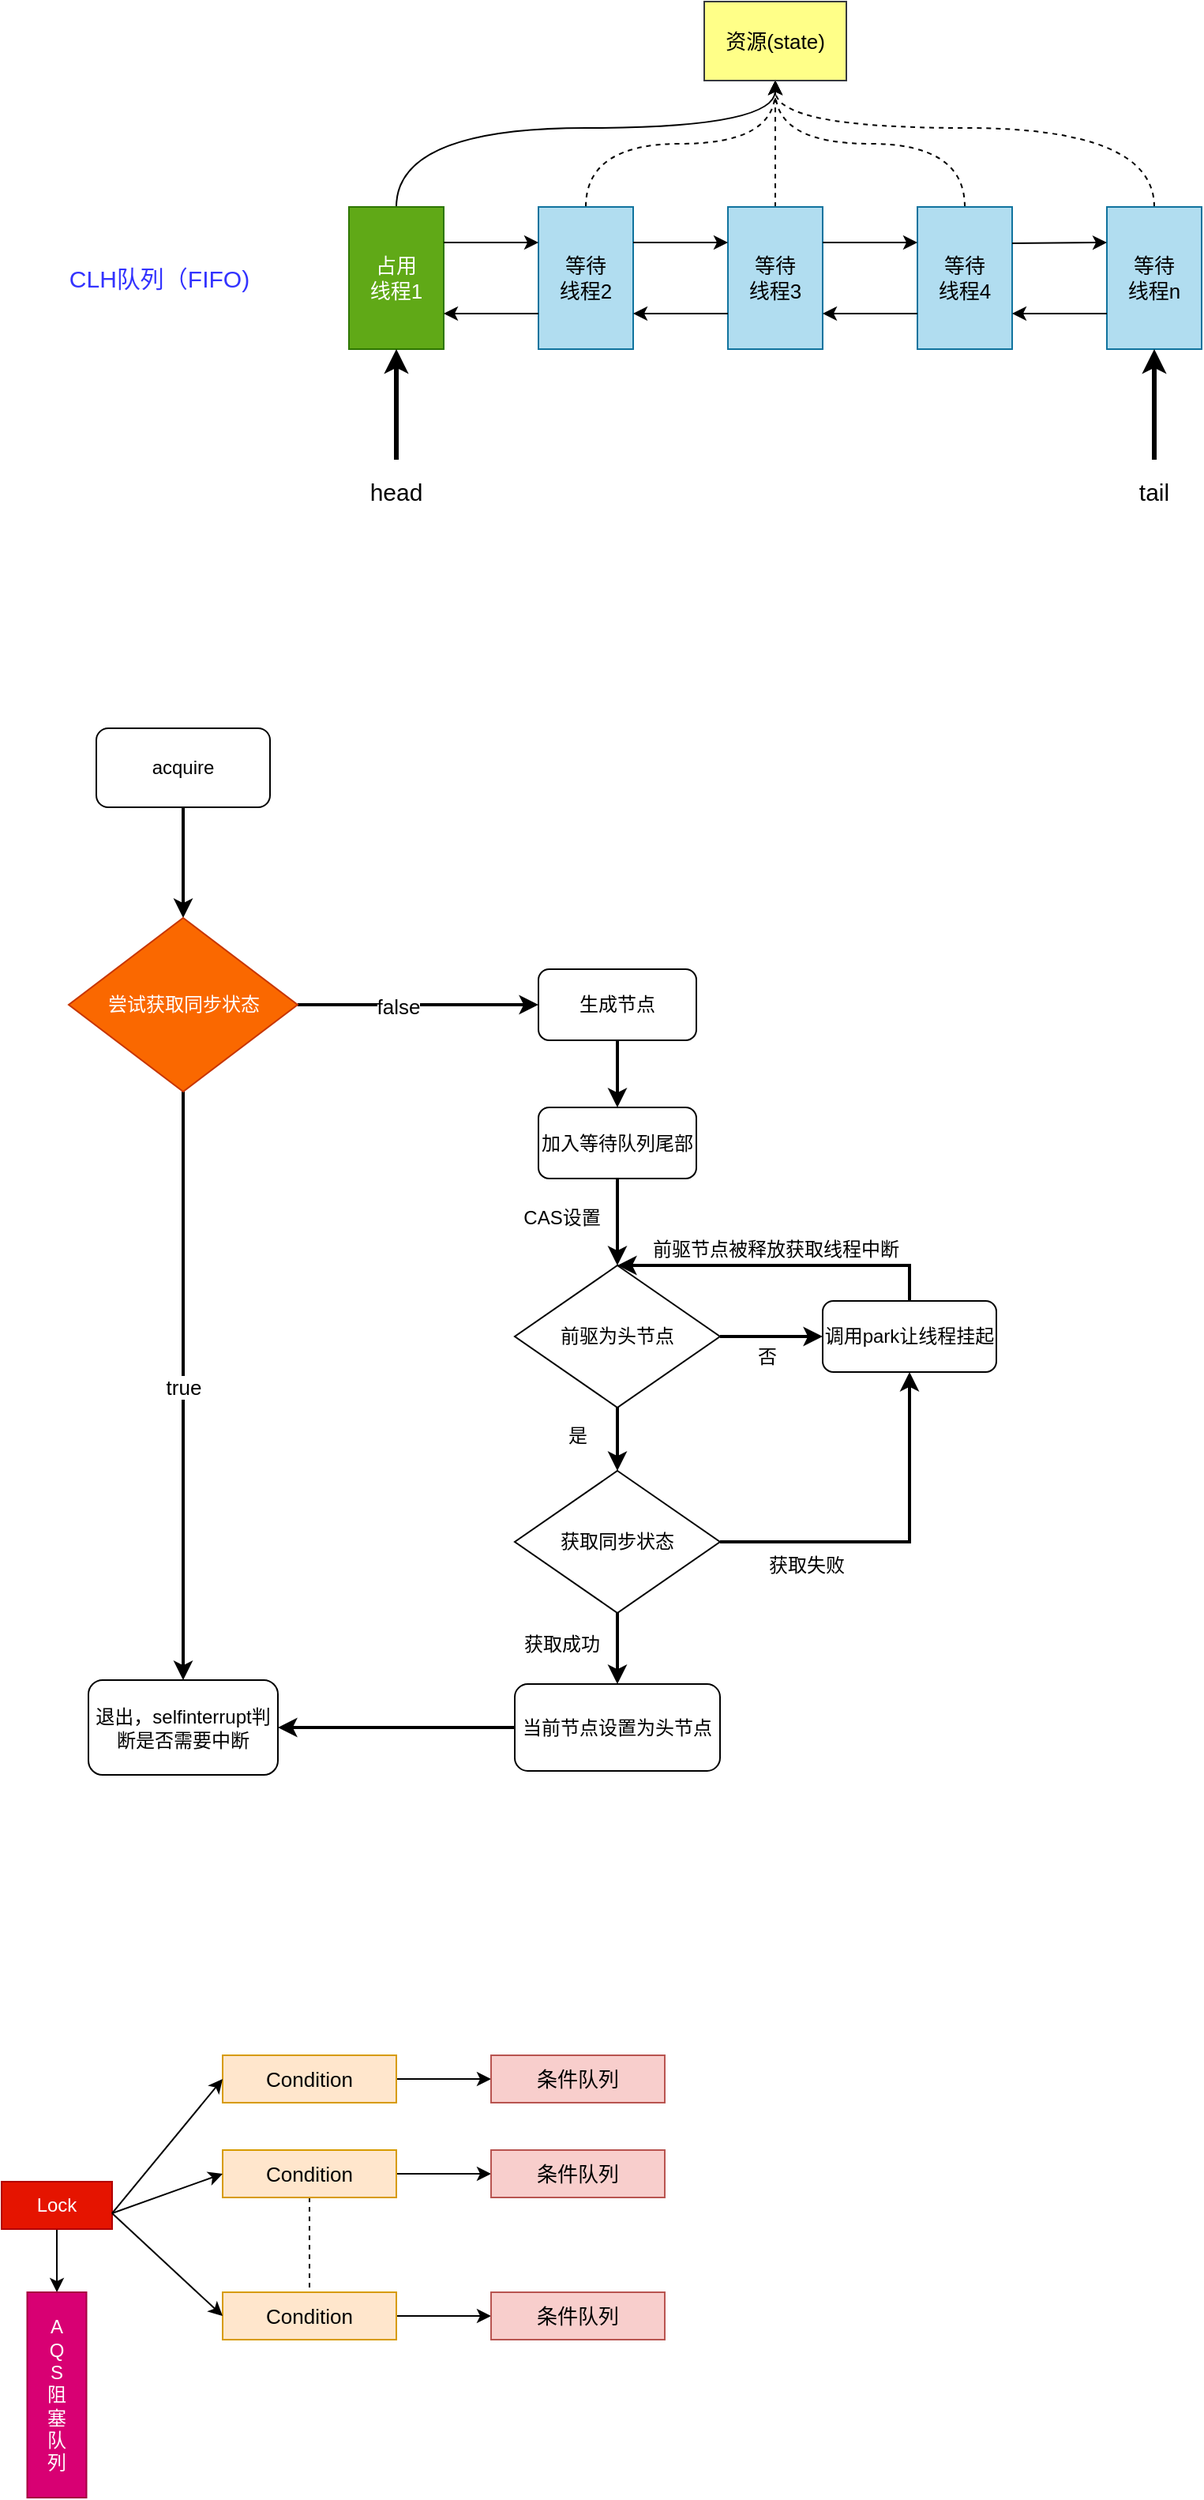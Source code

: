 <mxfile version="14.1.8" type="device"><diagram id="vTgRGweDW-EyymT0D44q" name="第 1 页"><mxGraphModel dx="1038" dy="647" grid="1" gridSize="10" guides="1" tooltips="1" connect="1" arrows="1" fold="1" page="0" pageScale="1" pageWidth="827" pageHeight="1169" math="0" shadow="0"><root><mxCell id="0"/><mxCell id="1" parent="0"/><mxCell id="oqH1iWkLEHhNMdhnEWxy-17" style="edgeStyle=orthogonalEdgeStyle;orthogonalLoop=1;jettySize=auto;html=1;entryX=0.5;entryY=1;entryDx=0;entryDy=0;curved=1;" edge="1" parent="1" source="oqH1iWkLEHhNMdhnEWxy-1" target="oqH1iWkLEHhNMdhnEWxy-16"><mxGeometry relative="1" as="geometry"><Array as="points"><mxPoint x="290" y="190"/><mxPoint x="530" y="190"/></Array></mxGeometry></mxCell><mxCell id="oqH1iWkLEHhNMdhnEWxy-1" value="&lt;font style=&quot;font-size: 13px&quot;&gt;占用&lt;br&gt;线程1&lt;/font&gt;" style="rounded=0;whiteSpace=wrap;html=1;fillColor=#60a917;strokeColor=#2D7600;fontColor=#ffffff;" vertex="1" parent="1"><mxGeometry x="260" y="240" width="60" height="90" as="geometry"/></mxCell><mxCell id="oqH1iWkLEHhNMdhnEWxy-18" style="edgeStyle=orthogonalEdgeStyle;curved=1;orthogonalLoop=1;jettySize=auto;html=1;entryX=0.5;entryY=1;entryDx=0;entryDy=0;dashed=1;" edge="1" parent="1" source="oqH1iWkLEHhNMdhnEWxy-2" target="oqH1iWkLEHhNMdhnEWxy-16"><mxGeometry relative="1" as="geometry"><Array as="points"><mxPoint x="410" y="200"/><mxPoint x="530" y="200"/></Array></mxGeometry></mxCell><mxCell id="oqH1iWkLEHhNMdhnEWxy-2" value="&lt;font style=&quot;font-size: 13px&quot;&gt;等待&lt;br&gt;线程2&lt;/font&gt;" style="rounded=0;whiteSpace=wrap;html=1;fillColor=#b1ddf0;strokeColor=#10739e;" vertex="1" parent="1"><mxGeometry x="380" y="240" width="60" height="90" as="geometry"/></mxCell><mxCell id="oqH1iWkLEHhNMdhnEWxy-19" style="edgeStyle=orthogonalEdgeStyle;curved=1;orthogonalLoop=1;jettySize=auto;html=1;entryX=0.5;entryY=1;entryDx=0;entryDy=0;dashed=1;" edge="1" parent="1" source="oqH1iWkLEHhNMdhnEWxy-3" target="oqH1iWkLEHhNMdhnEWxy-16"><mxGeometry relative="1" as="geometry"/></mxCell><mxCell id="oqH1iWkLEHhNMdhnEWxy-3" value="&lt;font style=&quot;font-size: 13px&quot;&gt;等待&lt;br&gt;线程3&lt;/font&gt;" style="rounded=0;whiteSpace=wrap;html=1;fillColor=#b1ddf0;strokeColor=#10739e;" vertex="1" parent="1"><mxGeometry x="500" y="240" width="60" height="90" as="geometry"/></mxCell><mxCell id="oqH1iWkLEHhNMdhnEWxy-20" style="edgeStyle=orthogonalEdgeStyle;curved=1;orthogonalLoop=1;jettySize=auto;html=1;entryX=0.5;entryY=1;entryDx=0;entryDy=0;dashed=1;" edge="1" parent="1" source="oqH1iWkLEHhNMdhnEWxy-5" target="oqH1iWkLEHhNMdhnEWxy-16"><mxGeometry relative="1" as="geometry"><Array as="points"><mxPoint x="650" y="200"/><mxPoint x="530" y="200"/></Array></mxGeometry></mxCell><mxCell id="oqH1iWkLEHhNMdhnEWxy-5" value="&lt;font style=&quot;font-size: 13px&quot;&gt;等待&lt;br&gt;线程4&lt;/font&gt;" style="rounded=0;whiteSpace=wrap;html=1;fillColor=#b1ddf0;strokeColor=#10739e;" vertex="1" parent="1"><mxGeometry x="620" y="240" width="60" height="90" as="geometry"/></mxCell><mxCell id="oqH1iWkLEHhNMdhnEWxy-21" style="edgeStyle=orthogonalEdgeStyle;curved=1;orthogonalLoop=1;jettySize=auto;html=1;entryX=0.5;entryY=1;entryDx=0;entryDy=0;dashed=1;" edge="1" parent="1" source="oqH1iWkLEHhNMdhnEWxy-6" target="oqH1iWkLEHhNMdhnEWxy-16"><mxGeometry relative="1" as="geometry"><Array as="points"><mxPoint x="770" y="190"/><mxPoint x="530" y="190"/></Array></mxGeometry></mxCell><mxCell id="oqH1iWkLEHhNMdhnEWxy-6" value="&lt;font style=&quot;font-size: 13px&quot;&gt;等待&lt;br&gt;线程n&lt;/font&gt;" style="rounded=0;whiteSpace=wrap;html=1;fillColor=#b1ddf0;strokeColor=#10739e;" vertex="1" parent="1"><mxGeometry x="740" y="240" width="60" height="90" as="geometry"/></mxCell><mxCell id="oqH1iWkLEHhNMdhnEWxy-7" value="" style="endArrow=classic;html=1;exitX=1;exitY=0.25;exitDx=0;exitDy=0;entryX=0;entryY=0.25;entryDx=0;entryDy=0;" edge="1" parent="1" source="oqH1iWkLEHhNMdhnEWxy-1" target="oqH1iWkLEHhNMdhnEWxy-2"><mxGeometry width="50" height="50" relative="1" as="geometry"><mxPoint x="260" y="190" as="sourcePoint"/><mxPoint x="310" y="140" as="targetPoint"/></mxGeometry></mxCell><mxCell id="oqH1iWkLEHhNMdhnEWxy-9" value="" style="endArrow=classic;html=1;exitX=1;exitY=0.25;exitDx=0;exitDy=0;entryX=0;entryY=0.25;entryDx=0;entryDy=0;" edge="1" parent="1" source="oqH1iWkLEHhNMdhnEWxy-2" target="oqH1iWkLEHhNMdhnEWxy-3"><mxGeometry width="50" height="50" relative="1" as="geometry"><mxPoint x="510" y="200" as="sourcePoint"/><mxPoint x="560" y="150" as="targetPoint"/></mxGeometry></mxCell><mxCell id="oqH1iWkLEHhNMdhnEWxy-10" value="" style="endArrow=classic;html=1;exitX=1;exitY=0.25;exitDx=0;exitDy=0;entryX=0;entryY=0.25;entryDx=0;entryDy=0;" edge="1" parent="1" source="oqH1iWkLEHhNMdhnEWxy-3" target="oqH1iWkLEHhNMdhnEWxy-5"><mxGeometry width="50" height="50" relative="1" as="geometry"><mxPoint x="570" y="230" as="sourcePoint"/><mxPoint x="620" y="180" as="targetPoint"/></mxGeometry></mxCell><mxCell id="oqH1iWkLEHhNMdhnEWxy-11" value="" style="endArrow=classic;html=1;entryX=0;entryY=0.25;entryDx=0;entryDy=0;" edge="1" parent="1" target="oqH1iWkLEHhNMdhnEWxy-6"><mxGeometry width="50" height="50" relative="1" as="geometry"><mxPoint x="680" y="263" as="sourcePoint"/><mxPoint x="770" y="170" as="targetPoint"/></mxGeometry></mxCell><mxCell id="oqH1iWkLEHhNMdhnEWxy-12" value="" style="endArrow=classic;html=1;entryX=1;entryY=0.75;entryDx=0;entryDy=0;exitX=0;exitY=0.75;exitDx=0;exitDy=0;" edge="1" parent="1" source="oqH1iWkLEHhNMdhnEWxy-2" target="oqH1iWkLEHhNMdhnEWxy-1"><mxGeometry width="50" height="50" relative="1" as="geometry"><mxPoint x="390" y="430" as="sourcePoint"/><mxPoint x="440" y="380" as="targetPoint"/></mxGeometry></mxCell><mxCell id="oqH1iWkLEHhNMdhnEWxy-13" value="" style="endArrow=classic;html=1;entryX=1;entryY=0.75;entryDx=0;entryDy=0;exitX=0;exitY=0.75;exitDx=0;exitDy=0;" edge="1" parent="1" source="oqH1iWkLEHhNMdhnEWxy-3" target="oqH1iWkLEHhNMdhnEWxy-2"><mxGeometry width="50" height="50" relative="1" as="geometry"><mxPoint x="520" y="430" as="sourcePoint"/><mxPoint x="570" y="380" as="targetPoint"/></mxGeometry></mxCell><mxCell id="oqH1iWkLEHhNMdhnEWxy-14" value="" style="endArrow=classic;html=1;entryX=1;entryY=0.75;entryDx=0;entryDy=0;exitX=0;exitY=0.75;exitDx=0;exitDy=0;" edge="1" parent="1" source="oqH1iWkLEHhNMdhnEWxy-5" target="oqH1iWkLEHhNMdhnEWxy-3"><mxGeometry width="50" height="50" relative="1" as="geometry"><mxPoint x="650" y="410" as="sourcePoint"/><mxPoint x="700" y="360" as="targetPoint"/></mxGeometry></mxCell><mxCell id="oqH1iWkLEHhNMdhnEWxy-15" value="" style="endArrow=classic;html=1;entryX=1;entryY=0.75;entryDx=0;entryDy=0;exitX=0;exitY=0.75;exitDx=0;exitDy=0;" edge="1" parent="1" source="oqH1iWkLEHhNMdhnEWxy-6" target="oqH1iWkLEHhNMdhnEWxy-5"><mxGeometry width="50" height="50" relative="1" as="geometry"><mxPoint x="740" y="420" as="sourcePoint"/><mxPoint x="790" y="370" as="targetPoint"/></mxGeometry></mxCell><mxCell id="oqH1iWkLEHhNMdhnEWxy-16" value="&lt;font style=&quot;font-size: 13px&quot;&gt;资源(state)&lt;/font&gt;" style="rounded=0;whiteSpace=wrap;html=1;fillColor=#ffff88;strokeColor=#36393d;" vertex="1" parent="1"><mxGeometry x="485" y="110" width="90" height="50" as="geometry"/></mxCell><mxCell id="oqH1iWkLEHhNMdhnEWxy-22" value="" style="endArrow=classic;html=1;entryX=0.5;entryY=1;entryDx=0;entryDy=0;rounded=0;strokeWidth=3;" edge="1" parent="1" target="oqH1iWkLEHhNMdhnEWxy-1"><mxGeometry width="50" height="50" relative="1" as="geometry"><mxPoint x="290" y="400" as="sourcePoint"/><mxPoint x="340" y="390" as="targetPoint"/></mxGeometry></mxCell><mxCell id="oqH1iWkLEHhNMdhnEWxy-24" value="" style="endArrow=classic;html=1;strokeWidth=3;entryX=0.5;entryY=1;entryDx=0;entryDy=0;" edge="1" parent="1" target="oqH1iWkLEHhNMdhnEWxy-6"><mxGeometry width="50" height="50" relative="1" as="geometry"><mxPoint x="770" y="400" as="sourcePoint"/><mxPoint x="790" y="370" as="targetPoint"/></mxGeometry></mxCell><mxCell id="oqH1iWkLEHhNMdhnEWxy-25" value="&lt;font style=&quot;font-size: 15px&quot;&gt;head&lt;/font&gt;" style="text;html=1;strokeColor=none;fillColor=none;align=center;verticalAlign=middle;whiteSpace=wrap;rounded=0;" vertex="1" parent="1"><mxGeometry x="270" y="410" width="40" height="20" as="geometry"/></mxCell><mxCell id="oqH1iWkLEHhNMdhnEWxy-26" value="&lt;font style=&quot;font-size: 15px&quot;&gt;tail&lt;/font&gt;" style="text;html=1;strokeColor=none;fillColor=none;align=center;verticalAlign=middle;whiteSpace=wrap;rounded=0;" vertex="1" parent="1"><mxGeometry x="750" y="410" width="40" height="20" as="geometry"/></mxCell><mxCell id="oqH1iWkLEHhNMdhnEWxy-27" value="&lt;font style=&quot;font-size: 15px&quot; color=&quot;#3333ff&quot;&gt;CLH队列（FIFO)&lt;/font&gt;" style="text;html=1;strokeColor=none;fillColor=none;align=center;verticalAlign=middle;whiteSpace=wrap;rounded=0;" vertex="1" parent="1"><mxGeometry x="80" y="260" width="120" height="50" as="geometry"/></mxCell><mxCell id="oqH1iWkLEHhNMdhnEWxy-32" style="edgeStyle=orthogonalEdgeStyle;rounded=0;orthogonalLoop=1;jettySize=auto;html=1;entryX=0.5;entryY=0;entryDx=0;entryDy=0;strokeWidth=2;" edge="1" parent="1" source="oqH1iWkLEHhNMdhnEWxy-28" target="oqH1iWkLEHhNMdhnEWxy-29"><mxGeometry relative="1" as="geometry"/></mxCell><mxCell id="oqH1iWkLEHhNMdhnEWxy-28" value="acquire" style="rounded=1;whiteSpace=wrap;html=1;" vertex="1" parent="1"><mxGeometry x="100" y="570" width="110" height="50" as="geometry"/></mxCell><mxCell id="oqH1iWkLEHhNMdhnEWxy-31" value="&lt;font style=&quot;font-size: 13px&quot;&gt;true&lt;/font&gt;" style="edgeStyle=orthogonalEdgeStyle;rounded=0;orthogonalLoop=1;jettySize=auto;html=1;entryX=0.5;entryY=0;entryDx=0;entryDy=0;strokeWidth=2;" edge="1" parent="1" source="oqH1iWkLEHhNMdhnEWxy-29" target="oqH1iWkLEHhNMdhnEWxy-30"><mxGeometry relative="1" as="geometry"/></mxCell><mxCell id="oqH1iWkLEHhNMdhnEWxy-34" style="edgeStyle=orthogonalEdgeStyle;rounded=0;orthogonalLoop=1;jettySize=auto;html=1;entryX=0;entryY=0.5;entryDx=0;entryDy=0;strokeWidth=2;" edge="1" parent="1" source="oqH1iWkLEHhNMdhnEWxy-29" target="oqH1iWkLEHhNMdhnEWxy-33"><mxGeometry relative="1" as="geometry"/></mxCell><mxCell id="oqH1iWkLEHhNMdhnEWxy-35" value="&lt;font style=&quot;font-size: 13px&quot;&gt;false&lt;/font&gt;" style="edgeLabel;html=1;align=center;verticalAlign=middle;resizable=0;points=[];" vertex="1" connectable="0" parent="oqH1iWkLEHhNMdhnEWxy-34"><mxGeometry x="-0.167" y="-1" relative="1" as="geometry"><mxPoint as="offset"/></mxGeometry></mxCell><mxCell id="oqH1iWkLEHhNMdhnEWxy-29" value="尝试获取同步状态" style="rhombus;whiteSpace=wrap;html=1;fillColor=#fa6800;strokeColor=#C73500;fontColor=#ffffff;" vertex="1" parent="1"><mxGeometry x="82.5" y="690" width="145" height="110" as="geometry"/></mxCell><mxCell id="oqH1iWkLEHhNMdhnEWxy-30" value="退出，selfinterrupt判断是否需要中断" style="rounded=1;whiteSpace=wrap;html=1;" vertex="1" parent="1"><mxGeometry x="95" y="1172.5" width="120" height="60" as="geometry"/></mxCell><mxCell id="oqH1iWkLEHhNMdhnEWxy-37" value="" style="edgeStyle=orthogonalEdgeStyle;rounded=0;orthogonalLoop=1;jettySize=auto;html=1;strokeWidth=2;" edge="1" parent="1" source="oqH1iWkLEHhNMdhnEWxy-33" target="oqH1iWkLEHhNMdhnEWxy-36"><mxGeometry relative="1" as="geometry"/></mxCell><mxCell id="oqH1iWkLEHhNMdhnEWxy-33" value="生成节点" style="rounded=1;whiteSpace=wrap;html=1;" vertex="1" parent="1"><mxGeometry x="380" y="722.5" width="100" height="45" as="geometry"/></mxCell><mxCell id="oqH1iWkLEHhNMdhnEWxy-40" value="" style="edgeStyle=orthogonalEdgeStyle;rounded=0;orthogonalLoop=1;jettySize=auto;html=1;strokeWidth=2;" edge="1" parent="1" source="oqH1iWkLEHhNMdhnEWxy-36" target="oqH1iWkLEHhNMdhnEWxy-38"><mxGeometry relative="1" as="geometry"/></mxCell><mxCell id="oqH1iWkLEHhNMdhnEWxy-36" value="加入等待队列尾部" style="rounded=1;whiteSpace=wrap;html=1;" vertex="1" parent="1"><mxGeometry x="380" y="810" width="100" height="45" as="geometry"/></mxCell><mxCell id="oqH1iWkLEHhNMdhnEWxy-41" value="" style="edgeStyle=orthogonalEdgeStyle;rounded=0;orthogonalLoop=1;jettySize=auto;html=1;strokeWidth=2;" edge="1" parent="1" source="oqH1iWkLEHhNMdhnEWxy-38" target="oqH1iWkLEHhNMdhnEWxy-39"><mxGeometry relative="1" as="geometry"/></mxCell><mxCell id="oqH1iWkLEHhNMdhnEWxy-49" style="edgeStyle=orthogonalEdgeStyle;rounded=0;orthogonalLoop=1;jettySize=auto;html=1;entryX=0;entryY=0.5;entryDx=0;entryDy=0;strokeWidth=2;" edge="1" parent="1" source="oqH1iWkLEHhNMdhnEWxy-38" target="oqH1iWkLEHhNMdhnEWxy-42"><mxGeometry relative="1" as="geometry"/></mxCell><mxCell id="oqH1iWkLEHhNMdhnEWxy-38" value="前驱为头节点" style="rhombus;whiteSpace=wrap;html=1;" vertex="1" parent="1"><mxGeometry x="365" y="910" width="130" height="90" as="geometry"/></mxCell><mxCell id="oqH1iWkLEHhNMdhnEWxy-45" value="" style="edgeStyle=orthogonalEdgeStyle;rounded=0;orthogonalLoop=1;jettySize=auto;html=1;strokeWidth=2;" edge="1" parent="1" source="oqH1iWkLEHhNMdhnEWxy-39" target="oqH1iWkLEHhNMdhnEWxy-43"><mxGeometry relative="1" as="geometry"/></mxCell><mxCell id="oqH1iWkLEHhNMdhnEWxy-48" style="edgeStyle=orthogonalEdgeStyle;rounded=0;orthogonalLoop=1;jettySize=auto;html=1;entryX=0.5;entryY=1;entryDx=0;entryDy=0;strokeWidth=2;" edge="1" parent="1" source="oqH1iWkLEHhNMdhnEWxy-39" target="oqH1iWkLEHhNMdhnEWxy-42"><mxGeometry relative="1" as="geometry"/></mxCell><mxCell id="oqH1iWkLEHhNMdhnEWxy-39" value="获取同步状态" style="rhombus;whiteSpace=wrap;html=1;" vertex="1" parent="1"><mxGeometry x="365" y="1040" width="130" height="90" as="geometry"/></mxCell><mxCell id="oqH1iWkLEHhNMdhnEWxy-52" style="edgeStyle=orthogonalEdgeStyle;rounded=0;orthogonalLoop=1;jettySize=auto;html=1;entryX=0.5;entryY=0;entryDx=0;entryDy=0;strokeWidth=2;" edge="1" parent="1" source="oqH1iWkLEHhNMdhnEWxy-42" target="oqH1iWkLEHhNMdhnEWxy-38"><mxGeometry relative="1" as="geometry"><Array as="points"><mxPoint x="615" y="910"/></Array></mxGeometry></mxCell><mxCell id="oqH1iWkLEHhNMdhnEWxy-42" value="调用park让线程挂起" style="rounded=1;whiteSpace=wrap;html=1;" vertex="1" parent="1"><mxGeometry x="560" y="932.5" width="110" height="45" as="geometry"/></mxCell><mxCell id="oqH1iWkLEHhNMdhnEWxy-44" style="edgeStyle=orthogonalEdgeStyle;rounded=0;orthogonalLoop=1;jettySize=auto;html=1;entryX=1;entryY=0.5;entryDx=0;entryDy=0;strokeWidth=2;" edge="1" parent="1" source="oqH1iWkLEHhNMdhnEWxy-43" target="oqH1iWkLEHhNMdhnEWxy-30"><mxGeometry relative="1" as="geometry"/></mxCell><mxCell id="oqH1iWkLEHhNMdhnEWxy-43" value="当前节点设置为头节点" style="rounded=1;whiteSpace=wrap;html=1;" vertex="1" parent="1"><mxGeometry x="365" y="1175" width="130" height="55" as="geometry"/></mxCell><mxCell id="oqH1iWkLEHhNMdhnEWxy-46" value="获取成功" style="text;html=1;strokeColor=none;fillColor=none;align=center;verticalAlign=middle;whiteSpace=wrap;rounded=0;" vertex="1" parent="1"><mxGeometry x="370" y="1140" width="50" height="20" as="geometry"/></mxCell><mxCell id="oqH1iWkLEHhNMdhnEWxy-47" value="是" style="text;html=1;strokeColor=none;fillColor=none;align=center;verticalAlign=middle;whiteSpace=wrap;rounded=0;" vertex="1" parent="1"><mxGeometry x="380" y="1007.5" width="50" height="20" as="geometry"/></mxCell><mxCell id="oqH1iWkLEHhNMdhnEWxy-50" value="否" style="text;html=1;strokeColor=none;fillColor=none;align=center;verticalAlign=middle;whiteSpace=wrap;rounded=0;" vertex="1" parent="1"><mxGeometry x="500" y="957.5" width="50" height="20" as="geometry"/></mxCell><mxCell id="oqH1iWkLEHhNMdhnEWxy-51" value="获取失败" style="text;html=1;strokeColor=none;fillColor=none;align=center;verticalAlign=middle;whiteSpace=wrap;rounded=0;" vertex="1" parent="1"><mxGeometry x="525" y="1090" width="50" height="20" as="geometry"/></mxCell><mxCell id="oqH1iWkLEHhNMdhnEWxy-53" value="前驱节点被释放获取线程中断" style="text;html=1;strokeColor=none;fillColor=none;align=center;verticalAlign=middle;whiteSpace=wrap;rounded=0;" vertex="1" parent="1"><mxGeometry x="447.5" y="890" width="165" height="20" as="geometry"/></mxCell><mxCell id="oqH1iWkLEHhNMdhnEWxy-54" value="CAS设置" style="text;html=1;strokeColor=none;fillColor=none;align=center;verticalAlign=middle;whiteSpace=wrap;rounded=0;" vertex="1" parent="1"><mxGeometry x="365" y="870" width="60" height="20" as="geometry"/></mxCell><mxCell id="oqH1iWkLEHhNMdhnEWxy-73" value="" style="edgeStyle=orthogonalEdgeStyle;rounded=0;orthogonalLoop=1;jettySize=auto;html=1;endArrow=classic;endFill=1;strokeWidth=1;" edge="1" parent="1" source="oqH1iWkLEHhNMdhnEWxy-55" target="oqH1iWkLEHhNMdhnEWxy-72"><mxGeometry relative="1" as="geometry"/></mxCell><mxCell id="oqH1iWkLEHhNMdhnEWxy-55" value="Lock" style="rounded=0;whiteSpace=wrap;html=1;fillColor=#e51400;strokeColor=#B20000;fontColor=#ffffff;" vertex="1" parent="1"><mxGeometry x="40" y="1490" width="70" height="30" as="geometry"/></mxCell><mxCell id="oqH1iWkLEHhNMdhnEWxy-62" value="" style="edgeStyle=orthogonalEdgeStyle;rounded=0;orthogonalLoop=1;jettySize=auto;html=1;strokeWidth=1;" edge="1" parent="1" source="oqH1iWkLEHhNMdhnEWxy-56" target="oqH1iWkLEHhNMdhnEWxy-59"><mxGeometry relative="1" as="geometry"/></mxCell><mxCell id="oqH1iWkLEHhNMdhnEWxy-56" value="&lt;font style=&quot;font-size: 13px&quot;&gt;Condition&lt;/font&gt;" style="rounded=0;whiteSpace=wrap;html=1;fillColor=#ffe6cc;strokeColor=#d79b00;" vertex="1" parent="1"><mxGeometry x="180" y="1410" width="110" height="30" as="geometry"/></mxCell><mxCell id="oqH1iWkLEHhNMdhnEWxy-63" value="" style="edgeStyle=orthogonalEdgeStyle;rounded=0;orthogonalLoop=1;jettySize=auto;html=1;strokeWidth=1;" edge="1" parent="1" source="oqH1iWkLEHhNMdhnEWxy-57" target="oqH1iWkLEHhNMdhnEWxy-60"><mxGeometry relative="1" as="geometry"/></mxCell><mxCell id="oqH1iWkLEHhNMdhnEWxy-65" value="" style="edgeStyle=orthogonalEdgeStyle;rounded=0;orthogonalLoop=1;jettySize=auto;html=1;strokeWidth=1;endArrow=none;endFill=0;dashed=1;" edge="1" parent="1" source="oqH1iWkLEHhNMdhnEWxy-57" target="oqH1iWkLEHhNMdhnEWxy-58"><mxGeometry relative="1" as="geometry"/></mxCell><mxCell id="oqH1iWkLEHhNMdhnEWxy-57" value="&lt;font style=&quot;font-size: 13px&quot;&gt;Condition&lt;/font&gt;" style="rounded=0;whiteSpace=wrap;html=1;fillColor=#ffe6cc;strokeColor=#d79b00;" vertex="1" parent="1"><mxGeometry x="180" y="1470" width="110" height="30" as="geometry"/></mxCell><mxCell id="oqH1iWkLEHhNMdhnEWxy-64" value="" style="edgeStyle=orthogonalEdgeStyle;rounded=0;orthogonalLoop=1;jettySize=auto;html=1;strokeWidth=1;" edge="1" parent="1" source="oqH1iWkLEHhNMdhnEWxy-58" target="oqH1iWkLEHhNMdhnEWxy-61"><mxGeometry relative="1" as="geometry"/></mxCell><mxCell id="oqH1iWkLEHhNMdhnEWxy-58" value="&lt;font style=&quot;font-size: 13px&quot;&gt;Condition&lt;/font&gt;" style="rounded=0;whiteSpace=wrap;html=1;fillColor=#ffe6cc;strokeColor=#d79b00;" vertex="1" parent="1"><mxGeometry x="180" y="1560" width="110" height="30" as="geometry"/></mxCell><mxCell id="oqH1iWkLEHhNMdhnEWxy-59" value="&lt;font style=&quot;font-size: 13px&quot;&gt;条件队列&lt;/font&gt;" style="rounded=0;whiteSpace=wrap;html=1;fillColor=#f8cecc;strokeColor=#b85450;" vertex="1" parent="1"><mxGeometry x="350" y="1410" width="110" height="30" as="geometry"/></mxCell><mxCell id="oqH1iWkLEHhNMdhnEWxy-60" value="&lt;font style=&quot;font-size: 13px&quot;&gt;条件队列&lt;/font&gt;" style="rounded=0;whiteSpace=wrap;html=1;fillColor=#f8cecc;strokeColor=#b85450;" vertex="1" parent="1"><mxGeometry x="350" y="1470" width="110" height="30" as="geometry"/></mxCell><mxCell id="oqH1iWkLEHhNMdhnEWxy-61" value="&lt;font style=&quot;font-size: 13px&quot;&gt;条件队列&lt;/font&gt;" style="rounded=0;whiteSpace=wrap;html=1;fillColor=#f8cecc;strokeColor=#b85450;" vertex="1" parent="1"><mxGeometry x="350" y="1560" width="110" height="30" as="geometry"/></mxCell><mxCell id="oqH1iWkLEHhNMdhnEWxy-66" value="" style="endArrow=classic;html=1;strokeWidth=1;entryX=0;entryY=0.5;entryDx=0;entryDy=0;" edge="1" parent="1" target="oqH1iWkLEHhNMdhnEWxy-56"><mxGeometry width="50" height="50" relative="1" as="geometry"><mxPoint x="110" y="1510" as="sourcePoint"/><mxPoint x="160" y="1460" as="targetPoint"/></mxGeometry></mxCell><mxCell id="oqH1iWkLEHhNMdhnEWxy-67" value="" style="endArrow=classic;html=1;strokeWidth=1;entryX=0;entryY=0.5;entryDx=0;entryDy=0;" edge="1" parent="1" target="oqH1iWkLEHhNMdhnEWxy-57"><mxGeometry width="50" height="50" relative="1" as="geometry"><mxPoint x="110" y="1510" as="sourcePoint"/><mxPoint x="150" y="1530" as="targetPoint"/></mxGeometry></mxCell><mxCell id="oqH1iWkLEHhNMdhnEWxy-68" value="" style="endArrow=classic;html=1;strokeWidth=1;entryX=0;entryY=0.5;entryDx=0;entryDy=0;" edge="1" parent="1" target="oqH1iWkLEHhNMdhnEWxy-58"><mxGeometry width="50" height="50" relative="1" as="geometry"><mxPoint x="110" y="1510" as="sourcePoint"/><mxPoint x="160" y="1580" as="targetPoint"/></mxGeometry></mxCell><mxCell id="oqH1iWkLEHhNMdhnEWxy-72" value="A&lt;br&gt;Q&lt;br&gt;S&lt;br&gt;阻&lt;br&gt;塞&lt;br&gt;队&lt;br&gt;列" style="rounded=0;whiteSpace=wrap;html=1;fillColor=#d80073;strokeColor=#A50040;fontColor=#ffffff;" vertex="1" parent="1"><mxGeometry x="56.25" y="1560" width="37.5" height="130" as="geometry"/></mxCell></root></mxGraphModel></diagram></mxfile>